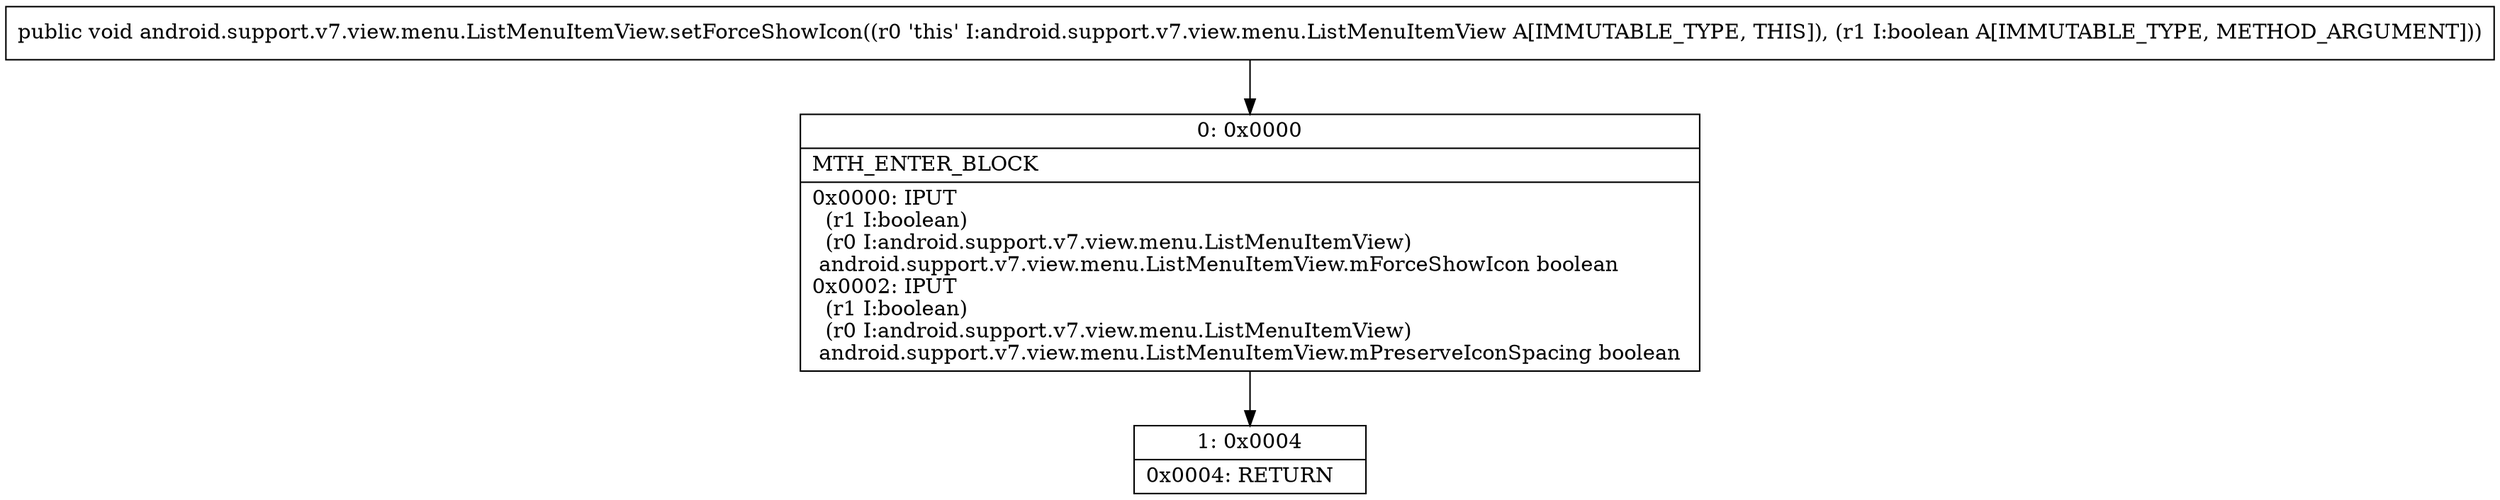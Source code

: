 digraph "CFG forandroid.support.v7.view.menu.ListMenuItemView.setForceShowIcon(Z)V" {
Node_0 [shape=record,label="{0\:\ 0x0000|MTH_ENTER_BLOCK\l|0x0000: IPUT  \l  (r1 I:boolean)\l  (r0 I:android.support.v7.view.menu.ListMenuItemView)\l android.support.v7.view.menu.ListMenuItemView.mForceShowIcon boolean \l0x0002: IPUT  \l  (r1 I:boolean)\l  (r0 I:android.support.v7.view.menu.ListMenuItemView)\l android.support.v7.view.menu.ListMenuItemView.mPreserveIconSpacing boolean \l}"];
Node_1 [shape=record,label="{1\:\ 0x0004|0x0004: RETURN   \l}"];
MethodNode[shape=record,label="{public void android.support.v7.view.menu.ListMenuItemView.setForceShowIcon((r0 'this' I:android.support.v7.view.menu.ListMenuItemView A[IMMUTABLE_TYPE, THIS]), (r1 I:boolean A[IMMUTABLE_TYPE, METHOD_ARGUMENT])) }"];
MethodNode -> Node_0;
Node_0 -> Node_1;
}

